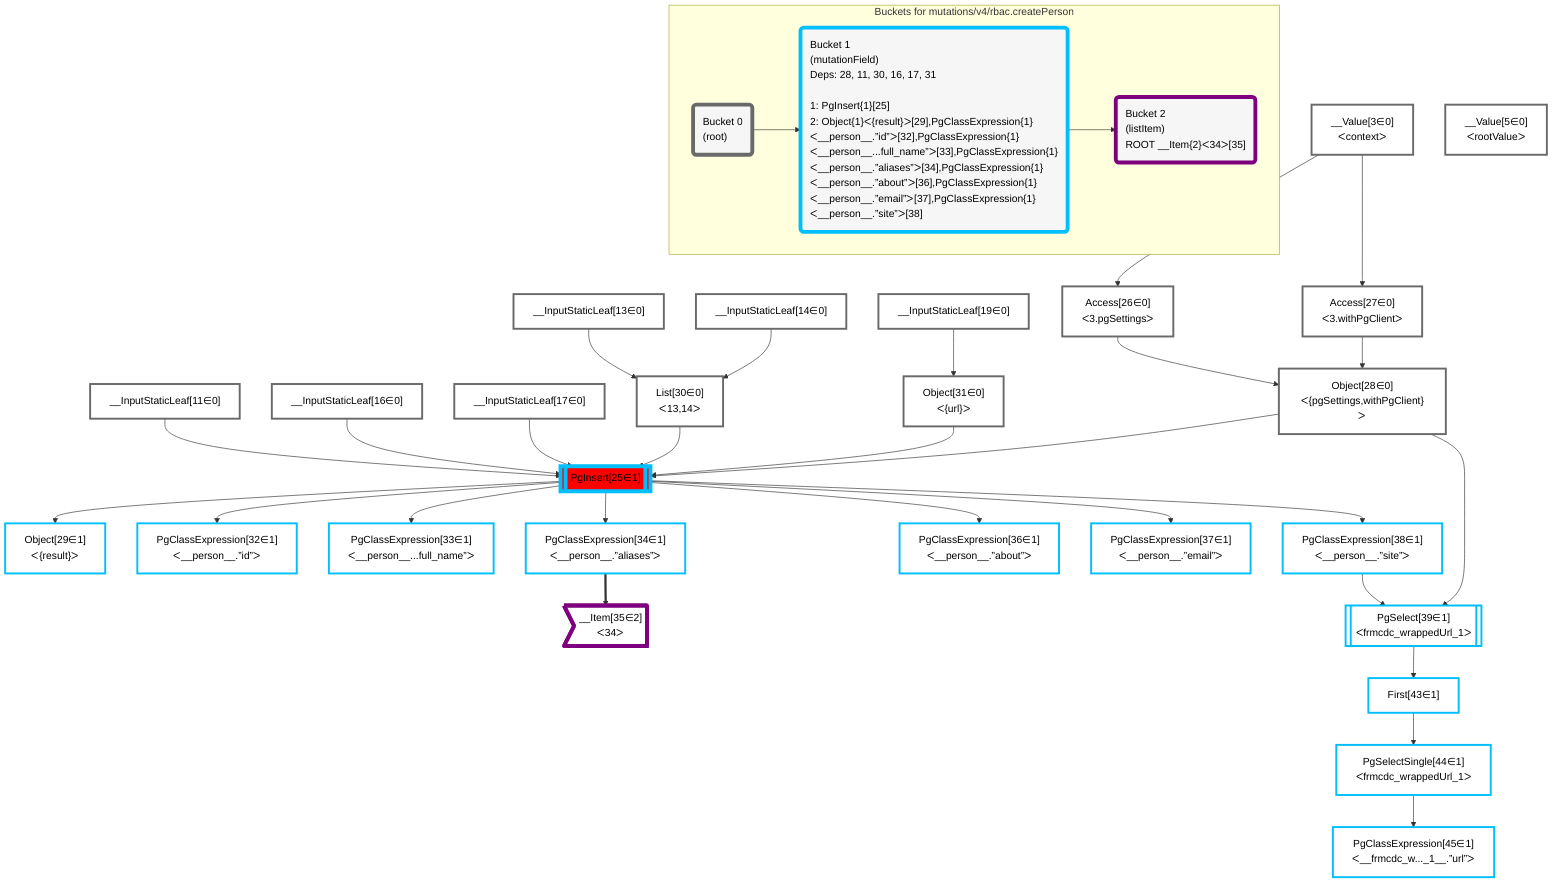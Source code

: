 graph TD
    classDef path fill:#eee,stroke:#000,color:#000
    classDef plan fill:#fff,stroke-width:3px,color:#000
    classDef itemplan fill:#fff,stroke-width:6px,color:#000
    classDef sideeffectplan fill:#f00,stroke-width:6px,color:#000
    classDef bucket fill:#f6f6f6,color:#000,stroke-width:6px,text-align:left


    %% define steps
    __Value3["__Value[3∈0]<br />ᐸcontextᐳ"]:::plan
    __Value5["__Value[5∈0]<br />ᐸrootValueᐳ"]:::plan
    __InputStaticLeaf11["__InputStaticLeaf[11∈0]"]:::plan
    __InputStaticLeaf13["__InputStaticLeaf[13∈0]"]:::plan
    __InputStaticLeaf14["__InputStaticLeaf[14∈0]"]:::plan
    __InputStaticLeaf16["__InputStaticLeaf[16∈0]"]:::plan
    __InputStaticLeaf17["__InputStaticLeaf[17∈0]"]:::plan
    __InputStaticLeaf19["__InputStaticLeaf[19∈0]"]:::plan
    Access26["Access[26∈0]<br />ᐸ3.pgSettingsᐳ"]:::plan
    Access27["Access[27∈0]<br />ᐸ3.withPgClientᐳ"]:::plan
    Object28["Object[28∈0]<br />ᐸ{pgSettings,withPgClient}ᐳ"]:::plan
    List30["List[30∈0]<br />ᐸ13,14ᐳ"]:::plan
    Object31["Object[31∈0]<br />ᐸ{url}ᐳ"]:::plan
    PgInsert25[["PgInsert[25∈1]"]]:::sideeffectplan
    Object29["Object[29∈1]<br />ᐸ{result}ᐳ"]:::plan
    PgClassExpression32["PgClassExpression[32∈1]<br />ᐸ__person__.”id”ᐳ"]:::plan
    PgClassExpression33["PgClassExpression[33∈1]<br />ᐸ__person__...full_name”ᐳ"]:::plan
    PgClassExpression34["PgClassExpression[34∈1]<br />ᐸ__person__.”aliases”ᐳ"]:::plan
    __Item35>"__Item[35∈2]<br />ᐸ34ᐳ"]:::itemplan
    PgClassExpression36["PgClassExpression[36∈1]<br />ᐸ__person__.”about”ᐳ"]:::plan
    PgClassExpression37["PgClassExpression[37∈1]<br />ᐸ__person__.”email”ᐳ"]:::plan
    PgClassExpression38["PgClassExpression[38∈1]<br />ᐸ__person__.”site”ᐳ"]:::plan
    PgSelect39[["PgSelect[39∈1]<br />ᐸfrmcdc_wrappedUrl_1ᐳ"]]:::plan
    First43["First[43∈1]"]:::plan
    PgSelectSingle44["PgSelectSingle[44∈1]<br />ᐸfrmcdc_wrappedUrl_1ᐳ"]:::plan
    PgClassExpression45["PgClassExpression[45∈1]<br />ᐸ__frmcdc_w..._1__.”url”ᐳ"]:::plan

    %% plan dependencies
    __Value3 --> Access26
    __Value3 --> Access27
    Access26 & Access27 --> Object28
    __InputStaticLeaf13 & __InputStaticLeaf14 --> List30
    __InputStaticLeaf19 --> Object31
    Object28 & __InputStaticLeaf11 & List30 & __InputStaticLeaf16 & __InputStaticLeaf17 & Object31 --> PgInsert25
    PgInsert25 --> Object29
    PgInsert25 --> PgClassExpression32
    PgInsert25 --> PgClassExpression33
    PgInsert25 --> PgClassExpression34
    PgClassExpression34 ==> __Item35
    PgInsert25 --> PgClassExpression36
    PgInsert25 --> PgClassExpression37
    PgInsert25 --> PgClassExpression38
    Object28 & PgClassExpression38 --> PgSelect39
    PgSelect39 --> First43
    First43 --> PgSelectSingle44
    PgSelectSingle44 --> PgClassExpression45

    subgraph "Buckets for mutations/v4/rbac.createPerson"
    Bucket0("Bucket 0<br />(root)"):::bucket
    classDef bucket0 stroke:#696969
    class Bucket0,__Value3,__Value5,__InputStaticLeaf11,__InputStaticLeaf13,__InputStaticLeaf14,__InputStaticLeaf16,__InputStaticLeaf17,__InputStaticLeaf19,Access26,Access27,Object28,List30,Object31 bucket0
    Bucket1("Bucket 1<br />(mutationField)<br />Deps: 28, 11, 30, 16, 17, 31<br /><br />1: PgInsert{1}[25]<br />2: Object{1}ᐸ{result}ᐳ[29],PgClassExpression{1}ᐸ__person__.”id”ᐳ[32],PgClassExpression{1}ᐸ__person__...full_name”ᐳ[33],PgClassExpression{1}ᐸ__person__.”aliases”ᐳ[34],PgClassExpression{1}ᐸ__person__.”about”ᐳ[36],PgClassExpression{1}ᐸ__person__.”email”ᐳ[37],PgClassExpression{1}ᐸ__person__.”site”ᐳ[38]"):::bucket
    classDef bucket1 stroke:#00bfff
    class Bucket1,PgInsert25,Object29,PgClassExpression32,PgClassExpression33,PgClassExpression34,PgClassExpression36,PgClassExpression37,PgClassExpression38,PgSelect39,First43,PgSelectSingle44,PgClassExpression45 bucket1
    Bucket2("Bucket 2<br />(listItem)<br />ROOT __Item{2}ᐸ34ᐳ[35]"):::bucket
    classDef bucket2 stroke:#7f007f
    class Bucket2,__Item35 bucket2
    Bucket0 --> Bucket1
    Bucket1 --> Bucket2
    end